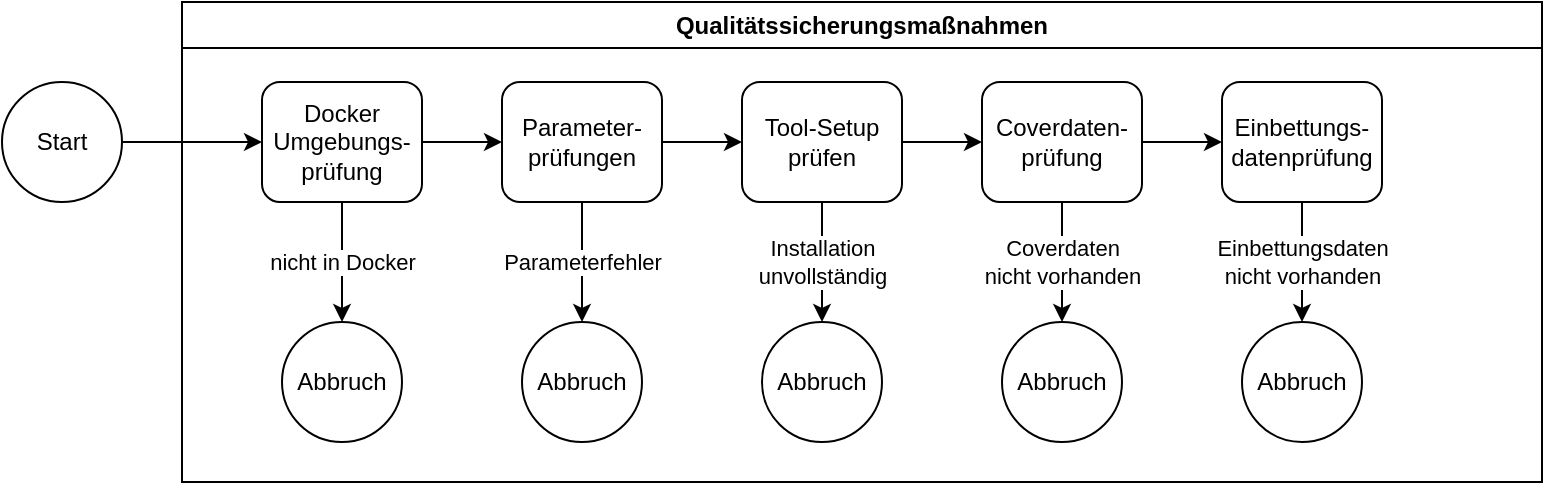 <mxfile version="20.6.0" type="github">
  <diagram id="C5RBs43oDa-KdzZeNtuy" name="Page-1">
    <mxGraphModel dx="792" dy="790" grid="1" gridSize="10" guides="1" tooltips="1" connect="1" arrows="1" fold="1" page="1" pageScale="1" pageWidth="827" pageHeight="1169" math="0" shadow="0">
      <root>
        <mxCell id="WIyWlLk6GJQsqaUBKTNV-0" />
        <mxCell id="WIyWlLk6GJQsqaUBKTNV-1" parent="WIyWlLk6GJQsqaUBKTNV-0" />
        <mxCell id="hyNuw_h5IcWthA8tWcbj-4" value="Qualitätssicherungsmaßnahmen" style="swimlane;whiteSpace=wrap;html=1;labelBackgroundColor=none;" vertex="1" parent="WIyWlLk6GJQsqaUBKTNV-1">
          <mxGeometry x="119" y="40" width="680" height="240" as="geometry" />
        </mxCell>
        <mxCell id="hyNuw_h5IcWthA8tWcbj-13" style="edgeStyle=orthogonalEdgeStyle;rounded=0;orthogonalLoop=1;jettySize=auto;html=1;exitX=1;exitY=0.5;exitDx=0;exitDy=0;entryX=0;entryY=0.5;entryDx=0;entryDy=0;" edge="1" parent="hyNuw_h5IcWthA8tWcbj-4" source="hyNuw_h5IcWthA8tWcbj-6" target="hyNuw_h5IcWthA8tWcbj-7">
          <mxGeometry relative="1" as="geometry" />
        </mxCell>
        <mxCell id="hyNuw_h5IcWthA8tWcbj-23" value="nicht in Docker" style="edgeStyle=orthogonalEdgeStyle;rounded=0;orthogonalLoop=1;jettySize=auto;html=1;exitX=0.5;exitY=1;exitDx=0;exitDy=0;entryX=0.5;entryY=0;entryDx=0;entryDy=0;" edge="1" parent="hyNuw_h5IcWthA8tWcbj-4" source="hyNuw_h5IcWthA8tWcbj-6" target="hyNuw_h5IcWthA8tWcbj-17">
          <mxGeometry relative="1" as="geometry" />
        </mxCell>
        <mxCell id="hyNuw_h5IcWthA8tWcbj-6" value="&lt;div&gt;Docker&lt;/div&gt;&lt;div&gt;Umgebungs-prüfung&lt;/div&gt;" style="rounded=1;whiteSpace=wrap;html=1;labelBackgroundColor=none;" vertex="1" parent="hyNuw_h5IcWthA8tWcbj-4">
          <mxGeometry x="40" y="40" width="80" height="60" as="geometry" />
        </mxCell>
        <mxCell id="hyNuw_h5IcWthA8tWcbj-14" style="edgeStyle=orthogonalEdgeStyle;rounded=0;orthogonalLoop=1;jettySize=auto;html=1;exitX=1;exitY=0.5;exitDx=0;exitDy=0;entryX=0;entryY=0.5;entryDx=0;entryDy=0;" edge="1" parent="hyNuw_h5IcWthA8tWcbj-4" source="hyNuw_h5IcWthA8tWcbj-7" target="hyNuw_h5IcWthA8tWcbj-8">
          <mxGeometry relative="1" as="geometry" />
        </mxCell>
        <mxCell id="hyNuw_h5IcWthA8tWcbj-24" value="Parameterfehler" style="edgeStyle=orthogonalEdgeStyle;rounded=0;orthogonalLoop=1;jettySize=auto;html=1;exitX=0.5;exitY=1;exitDx=0;exitDy=0;entryX=0.5;entryY=0;entryDx=0;entryDy=0;" edge="1" parent="hyNuw_h5IcWthA8tWcbj-4" source="hyNuw_h5IcWthA8tWcbj-7" target="hyNuw_h5IcWthA8tWcbj-18">
          <mxGeometry relative="1" as="geometry" />
        </mxCell>
        <mxCell id="hyNuw_h5IcWthA8tWcbj-7" value="&lt;div&gt;Parameter-&lt;/div&gt;&lt;div&gt;prüfungen&lt;br&gt;&lt;/div&gt;" style="rounded=1;whiteSpace=wrap;html=1;labelBackgroundColor=none;" vertex="1" parent="hyNuw_h5IcWthA8tWcbj-4">
          <mxGeometry x="160" y="40" width="80" height="60" as="geometry" />
        </mxCell>
        <mxCell id="hyNuw_h5IcWthA8tWcbj-15" style="edgeStyle=orthogonalEdgeStyle;rounded=0;orthogonalLoop=1;jettySize=auto;html=1;exitX=1;exitY=0.5;exitDx=0;exitDy=0;entryX=0;entryY=0.5;entryDx=0;entryDy=0;" edge="1" parent="hyNuw_h5IcWthA8tWcbj-4" source="hyNuw_h5IcWthA8tWcbj-8" target="hyNuw_h5IcWthA8tWcbj-10">
          <mxGeometry relative="1" as="geometry" />
        </mxCell>
        <mxCell id="hyNuw_h5IcWthA8tWcbj-25" value="&lt;div&gt;Installation&lt;/div&gt;&lt;div&gt;unvollständig&lt;/div&gt;" style="edgeStyle=orthogonalEdgeStyle;rounded=0;orthogonalLoop=1;jettySize=auto;html=1;exitX=0.5;exitY=1;exitDx=0;exitDy=0;entryX=0.5;entryY=0;entryDx=0;entryDy=0;" edge="1" parent="hyNuw_h5IcWthA8tWcbj-4" source="hyNuw_h5IcWthA8tWcbj-8" target="hyNuw_h5IcWthA8tWcbj-19">
          <mxGeometry relative="1" as="geometry" />
        </mxCell>
        <mxCell id="hyNuw_h5IcWthA8tWcbj-8" value="&lt;div&gt;Tool-Setup&lt;/div&gt;&lt;div&gt;prüfen&lt;br&gt;&lt;/div&gt;" style="rounded=1;whiteSpace=wrap;html=1;labelBackgroundColor=none;" vertex="1" parent="hyNuw_h5IcWthA8tWcbj-4">
          <mxGeometry x="280" y="40" width="80" height="60" as="geometry" />
        </mxCell>
        <mxCell id="hyNuw_h5IcWthA8tWcbj-16" style="edgeStyle=orthogonalEdgeStyle;rounded=0;orthogonalLoop=1;jettySize=auto;html=1;exitX=1;exitY=0.5;exitDx=0;exitDy=0;entryX=0;entryY=0.5;entryDx=0;entryDy=0;" edge="1" parent="hyNuw_h5IcWthA8tWcbj-4" source="hyNuw_h5IcWthA8tWcbj-10" target="hyNuw_h5IcWthA8tWcbj-12">
          <mxGeometry relative="1" as="geometry" />
        </mxCell>
        <mxCell id="hyNuw_h5IcWthA8tWcbj-26" value="&lt;div&gt;Coverdaten&lt;/div&gt;&lt;div&gt;nicht vorhanden&lt;/div&gt;" style="edgeStyle=orthogonalEdgeStyle;rounded=0;orthogonalLoop=1;jettySize=auto;html=1;exitX=0.5;exitY=1;exitDx=0;exitDy=0;" edge="1" parent="hyNuw_h5IcWthA8tWcbj-4" source="hyNuw_h5IcWthA8tWcbj-10" target="hyNuw_h5IcWthA8tWcbj-20">
          <mxGeometry relative="1" as="geometry" />
        </mxCell>
        <mxCell id="hyNuw_h5IcWthA8tWcbj-10" value="Coverdaten-prüfung" style="rounded=1;whiteSpace=wrap;html=1;labelBackgroundColor=none;" vertex="1" parent="hyNuw_h5IcWthA8tWcbj-4">
          <mxGeometry x="400" y="40" width="80" height="60" as="geometry" />
        </mxCell>
        <mxCell id="hyNuw_h5IcWthA8tWcbj-27" value="&lt;div&gt;Einbettungsdaten&lt;/div&gt;&lt;div&gt;nicht vorhanden&lt;br&gt;&lt;/div&gt;" style="edgeStyle=orthogonalEdgeStyle;rounded=0;orthogonalLoop=1;jettySize=auto;html=1;exitX=0.5;exitY=1;exitDx=0;exitDy=0;" edge="1" parent="hyNuw_h5IcWthA8tWcbj-4" source="hyNuw_h5IcWthA8tWcbj-12" target="hyNuw_h5IcWthA8tWcbj-22">
          <mxGeometry relative="1" as="geometry" />
        </mxCell>
        <mxCell id="hyNuw_h5IcWthA8tWcbj-12" value="Einbettungs-datenprüfung" style="rounded=1;whiteSpace=wrap;html=1;labelBackgroundColor=none;" vertex="1" parent="hyNuw_h5IcWthA8tWcbj-4">
          <mxGeometry x="520" y="40" width="80" height="60" as="geometry" />
        </mxCell>
        <mxCell id="hyNuw_h5IcWthA8tWcbj-17" value="Abbruch" style="ellipse;whiteSpace=wrap;html=1;aspect=fixed;labelBackgroundColor=none;" vertex="1" parent="hyNuw_h5IcWthA8tWcbj-4">
          <mxGeometry x="50" y="160" width="60" height="60" as="geometry" />
        </mxCell>
        <mxCell id="hyNuw_h5IcWthA8tWcbj-18" value="Abbruch" style="ellipse;whiteSpace=wrap;html=1;aspect=fixed;labelBackgroundColor=none;" vertex="1" parent="hyNuw_h5IcWthA8tWcbj-4">
          <mxGeometry x="170" y="160" width="60" height="60" as="geometry" />
        </mxCell>
        <mxCell id="hyNuw_h5IcWthA8tWcbj-19" value="Abbruch" style="ellipse;whiteSpace=wrap;html=1;aspect=fixed;labelBackgroundColor=none;" vertex="1" parent="hyNuw_h5IcWthA8tWcbj-4">
          <mxGeometry x="290" y="160" width="60" height="60" as="geometry" />
        </mxCell>
        <mxCell id="hyNuw_h5IcWthA8tWcbj-20" value="Abbruch" style="ellipse;whiteSpace=wrap;html=1;aspect=fixed;labelBackgroundColor=none;" vertex="1" parent="hyNuw_h5IcWthA8tWcbj-4">
          <mxGeometry x="410" y="160" width="60" height="60" as="geometry" />
        </mxCell>
        <mxCell id="hyNuw_h5IcWthA8tWcbj-22" value="Abbruch" style="ellipse;whiteSpace=wrap;html=1;aspect=fixed;labelBackgroundColor=none;" vertex="1" parent="hyNuw_h5IcWthA8tWcbj-4">
          <mxGeometry x="530" y="160" width="60" height="60" as="geometry" />
        </mxCell>
        <mxCell id="hyNuw_h5IcWthA8tWcbj-21" style="edgeStyle=orthogonalEdgeStyle;rounded=0;orthogonalLoop=1;jettySize=auto;html=1;exitX=1;exitY=0.5;exitDx=0;exitDy=0;" edge="1" parent="WIyWlLk6GJQsqaUBKTNV-1" source="hyNuw_h5IcWthA8tWcbj-5" target="hyNuw_h5IcWthA8tWcbj-6">
          <mxGeometry relative="1" as="geometry" />
        </mxCell>
        <mxCell id="hyNuw_h5IcWthA8tWcbj-5" value="Start" style="ellipse;whiteSpace=wrap;html=1;aspect=fixed;labelBackgroundColor=none;" vertex="1" parent="WIyWlLk6GJQsqaUBKTNV-1">
          <mxGeometry x="29" y="80" width="60" height="60" as="geometry" />
        </mxCell>
      </root>
    </mxGraphModel>
  </diagram>
</mxfile>
